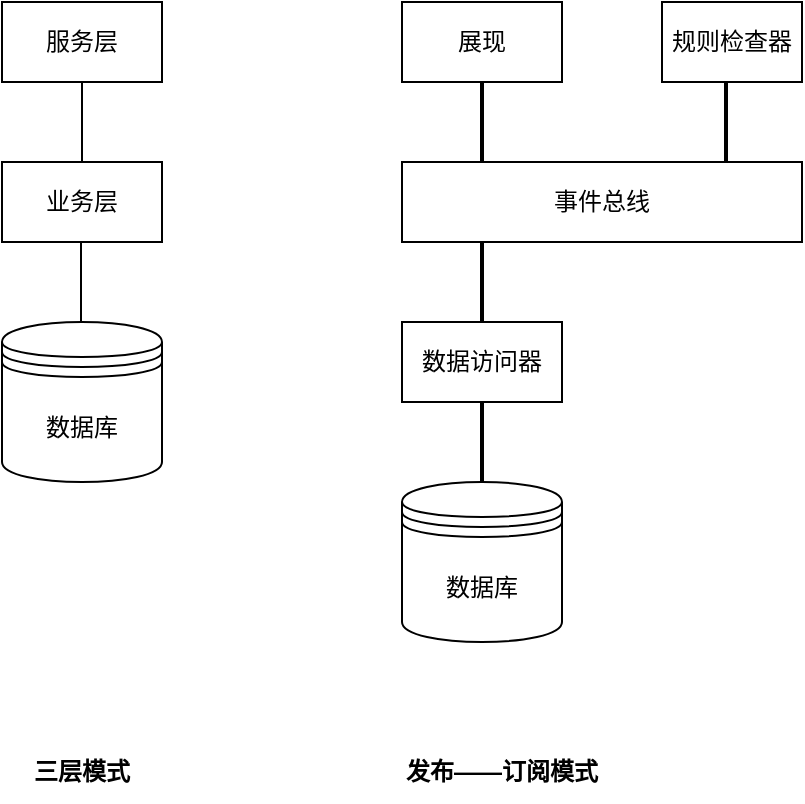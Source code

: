 <mxfile version="14.5.3" type="github">
  <diagram id="prtHgNgQTEPvFCAcTncT" name="Page-1">
    <mxGraphModel dx="1182" dy="624" grid="1" gridSize="10" guides="1" tooltips="1" connect="1" arrows="1" fold="1" page="1" pageScale="1" pageWidth="827" pageHeight="1169" math="0" shadow="0">
      <root>
        <mxCell id="0" />
        <mxCell id="1" parent="0" />
        <mxCell id="evOUBMvwnC0RFa0_EswG-19" value="" style="group" vertex="1" connectable="0" parent="1">
          <mxGeometry x="80" y="40" width="80" height="390" as="geometry" />
        </mxCell>
        <mxCell id="evOUBMvwnC0RFa0_EswG-16" value="" style="group" vertex="1" connectable="0" parent="evOUBMvwnC0RFa0_EswG-19">
          <mxGeometry width="80" height="320" as="geometry" />
        </mxCell>
        <mxCell id="evOUBMvwnC0RFa0_EswG-10" value="" style="group" vertex="1" connectable="0" parent="evOUBMvwnC0RFa0_EswG-16">
          <mxGeometry width="80" height="270" as="geometry" />
        </mxCell>
        <mxCell id="evOUBMvwnC0RFa0_EswG-1" value="服务层" style="rounded=0;whiteSpace=wrap;html=1;" vertex="1" parent="evOUBMvwnC0RFa0_EswG-10">
          <mxGeometry width="80" height="40" as="geometry" />
        </mxCell>
        <mxCell id="evOUBMvwnC0RFa0_EswG-5" value="业务层" style="rounded=0;whiteSpace=wrap;html=1;" vertex="1" parent="evOUBMvwnC0RFa0_EswG-10">
          <mxGeometry y="80" width="80" height="40" as="geometry" />
        </mxCell>
        <mxCell id="evOUBMvwnC0RFa0_EswG-8" value="" style="endArrow=none;html=1;exitX=0.5;exitY=0;exitDx=0;exitDy=0;entryX=0.5;entryY=1;entryDx=0;entryDy=0;" edge="1" parent="evOUBMvwnC0RFa0_EswG-10" source="evOUBMvwnC0RFa0_EswG-5" target="evOUBMvwnC0RFa0_EswG-1">
          <mxGeometry width="50" height="50" relative="1" as="geometry">
            <mxPoint x="10" y="90" as="sourcePoint" />
            <mxPoint x="60" y="40" as="targetPoint" />
          </mxGeometry>
        </mxCell>
        <mxCell id="evOUBMvwnC0RFa0_EswG-9" value="" style="endArrow=none;html=1;exitX=0.5;exitY=0;exitDx=0;exitDy=0;entryX=0.5;entryY=1;entryDx=0;entryDy=0;" edge="1" parent="evOUBMvwnC0RFa0_EswG-10">
          <mxGeometry width="50" height="50" relative="1" as="geometry">
            <mxPoint x="39.5" y="160" as="sourcePoint" />
            <mxPoint x="39.5" y="120" as="targetPoint" />
          </mxGeometry>
        </mxCell>
        <mxCell id="evOUBMvwnC0RFa0_EswG-15" value="数据库" style="shape=datastore;whiteSpace=wrap;html=1;" vertex="1" parent="evOUBMvwnC0RFa0_EswG-10">
          <mxGeometry y="160" width="80" height="80" as="geometry" />
        </mxCell>
        <mxCell id="evOUBMvwnC0RFa0_EswG-7" value="&lt;b&gt;三层模式&lt;/b&gt;" style="text;html=1;strokeColor=none;fillColor=none;align=center;verticalAlign=middle;whiteSpace=wrap;rounded=0;" vertex="1" parent="evOUBMvwnC0RFa0_EswG-19">
          <mxGeometry x="15" y="370" width="50" height="30" as="geometry" />
        </mxCell>
        <mxCell id="evOUBMvwnC0RFa0_EswG-26" value="" style="group" vertex="1" connectable="0" parent="1">
          <mxGeometry x="280" y="40" width="200" height="400" as="geometry" />
        </mxCell>
        <mxCell id="evOUBMvwnC0RFa0_EswG-11" value="展现" style="rounded=0;whiteSpace=wrap;html=1;" vertex="1" parent="evOUBMvwnC0RFa0_EswG-26">
          <mxGeometry width="80" height="40" as="geometry" />
        </mxCell>
        <mxCell id="evOUBMvwnC0RFa0_EswG-12" value="规则检查器" style="rounded=0;whiteSpace=wrap;html=1;" vertex="1" parent="evOUBMvwnC0RFa0_EswG-26">
          <mxGeometry x="130" width="70" height="40" as="geometry" />
        </mxCell>
        <mxCell id="evOUBMvwnC0RFa0_EswG-13" value="事件总线" style="rounded=0;whiteSpace=wrap;html=1;" vertex="1" parent="evOUBMvwnC0RFa0_EswG-26">
          <mxGeometry y="80" width="200" height="40" as="geometry" />
        </mxCell>
        <mxCell id="evOUBMvwnC0RFa0_EswG-14" value="数据访问器" style="rounded=0;whiteSpace=wrap;html=1;" vertex="1" parent="evOUBMvwnC0RFa0_EswG-26">
          <mxGeometry y="160" width="80" height="40" as="geometry" />
        </mxCell>
        <mxCell id="evOUBMvwnC0RFa0_EswG-17" value="数据库" style="shape=datastore;whiteSpace=wrap;html=1;" vertex="1" parent="evOUBMvwnC0RFa0_EswG-26">
          <mxGeometry y="240" width="80" height="80" as="geometry" />
        </mxCell>
        <mxCell id="evOUBMvwnC0RFa0_EswG-18" value="&lt;b&gt;发布——订阅模式&lt;/b&gt;" style="text;html=1;strokeColor=none;fillColor=none;align=center;verticalAlign=middle;whiteSpace=wrap;rounded=0;" vertex="1" parent="evOUBMvwnC0RFa0_EswG-26">
          <mxGeometry y="370" width="100" height="30" as="geometry" />
        </mxCell>
        <mxCell id="evOUBMvwnC0RFa0_EswG-21" value="" style="line;strokeWidth=2;direction=south;html=1;" vertex="1" parent="evOUBMvwnC0RFa0_EswG-26">
          <mxGeometry x="35" y="40" width="10" height="40" as="geometry" />
        </mxCell>
        <mxCell id="evOUBMvwnC0RFa0_EswG-22" value="" style="line;strokeWidth=2;direction=south;html=1;" vertex="1" parent="evOUBMvwnC0RFa0_EswG-26">
          <mxGeometry x="157" y="40" width="10" height="40" as="geometry" />
        </mxCell>
        <mxCell id="evOUBMvwnC0RFa0_EswG-24" value="" style="line;strokeWidth=2;direction=south;html=1;" vertex="1" parent="evOUBMvwnC0RFa0_EswG-26">
          <mxGeometry x="35" y="120" width="10" height="40" as="geometry" />
        </mxCell>
        <mxCell id="evOUBMvwnC0RFa0_EswG-25" value="" style="line;strokeWidth=2;direction=south;html=1;" vertex="1" parent="evOUBMvwnC0RFa0_EswG-26">
          <mxGeometry x="35" y="200" width="10" height="40" as="geometry" />
        </mxCell>
      </root>
    </mxGraphModel>
  </diagram>
</mxfile>
